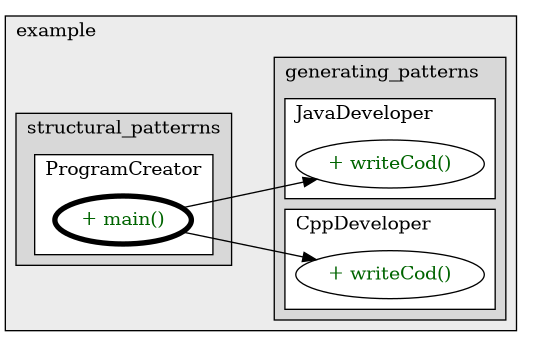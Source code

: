 @startuml

/' diagram meta data start
config=CallConfiguration;
{
  "rootMethod": "org.example.structural_patterrns.bridge.ProgramCreator#main(String[])",
  "projectClassification": {
    "searchMode": "OpenProject", // OpenProject, AllProjects
    "includedProjects": "",
    "pathEndKeywords": "*.impl",
    "isClientPath": "",
    "isClientName": "",
    "isTestPath": "",
    "isTestName": "",
    "isMappingPath": "",
    "isMappingName": "",
    "isDataAccessPath": "",
    "isDataAccessName": "",
    "isDataStructurePath": "",
    "isDataStructureName": "",
    "isInterfaceStructuresPath": "",
    "isInterfaceStructuresName": "",
    "isEntryPointPath": "",
    "isEntryPointName": "",
    "treatFinalFieldsAsMandatory": false
  },
  "graphRestriction": {
    "classPackageExcludeFilter": "",
    "classPackageIncludeFilter": "",
    "classNameExcludeFilter": "",
    "classNameIncludeFilter": "",
    "methodNameExcludeFilter": "",
    "methodNameIncludeFilter": "",
    "removeByInheritance": "", // inheritance/annotation based filtering is done in a second step
    "removeByAnnotation": "",
    "removeByClassPackage": "", // cleanup the graph after inheritance/annotation based filtering is done
    "removeByClassName": "",
    "cutMappings": false,
    "cutEnum": true,
    "cutTests": true,
    "cutClient": true,
    "cutDataAccess": true,
    "cutInterfaceStructures": true,
    "cutDataStructures": true,
    "cutGetterAndSetter": true,
    "cutConstructors": true
  },
  "graphTraversal": {
    "forwardDepth": 3,
    "backwardDepth": 3,
    "classPackageExcludeFilter": "",
    "classPackageIncludeFilter": "",
    "classNameExcludeFilter": "",
    "classNameIncludeFilter": "",
    "methodNameExcludeFilter": "",
    "methodNameIncludeFilter": "",
    "hideMappings": false,
    "hideDataStructures": false,
    "hidePrivateMethods": true,
    "hideInterfaceCalls": true, // indirection: implementation -> interface (is hidden) -> implementation
    "onlyShowApplicationEntryPoints": false, // root node is included
    "useMethodCallsForStructureDiagram": "ForwardOnly" // ForwardOnly, BothDirections, No
  },
  "details": {
    "aggregation": "GroupByClass", // ByClass, GroupByClass, None
    "showMethodParametersTypes": false,
    "showMethodParametersNames": false,
    "showMethodReturnType": false,
    "showPackageLevels": 2,
    "showCallOrder": false,
    "edgeMode": "MethodsOnly", // TypesOnly, MethodsOnly, TypesAndMethods, MethodsAndDirectTypeUsage
    "showDetailedClassStructure": false
  },
  "rootClass": "org.example.structural_patterrns.bridge.ProgramCreator",
  "extensionCallbackMethod": "" // qualified.class.name#methodName - signature: public static String method(String)
}
diagram meta data end '/



digraph g {
    rankdir="LR"
    splines=polyline
    

'nodes 
subgraph cluster_1322970774 { 
   	label=example
	labeljust=l
	fillcolor="#ececec"
	style=filled
   
   subgraph cluster_125287692 { 
   	label=generating_patterns
	labeljust=l
	fillcolor="#d8d8d8"
	style=filled
   
   subgraph cluster_1238802932 { 
   	label=JavaDeveloper
	labeljust=l
	fillcolor=white
	style=filled
   
   JavaDeveloper1150384302XXXwriteCod0[
	label="+ writeCod()"
	style=filled
	fillcolor=white
	tooltip="JavaDeveloper

null"
	fontcolor=darkgreen
];
} 

subgraph cluster_1804311203 { 
   	label=CppDeveloper
	labeljust=l
	fillcolor=white
	style=filled
   
   CppDeveloper1150384302XXXwriteCod0[
	label="+ writeCod()"
	style=filled
	fillcolor=white
	tooltip="CppDeveloper

null"
	fontcolor=darkgreen
];
} 
} 

subgraph cluster_698294651 { 
   	label=structural_patterrns
	labeljust=l
	fillcolor="#d8d8d8"
	style=filled
   
   subgraph cluster_717024580 { 
   	label=ProgramCreator
	labeljust=l
	fillcolor=white
	style=filled
   
   ProgramCreator22887086XXXmain1859653459[
	label="+ main()"
	style=filled
	fillcolor=white
	tooltip="ProgramCreator

null"
	penwidth=4
	fontcolor=darkgreen
];
} 
} 
} 

'edges    
ProgramCreator22887086XXXmain1859653459 -> CppDeveloper1150384302XXXwriteCod0;
ProgramCreator22887086XXXmain1859653459 -> JavaDeveloper1150384302XXXwriteCod0;
    
}
@enduml